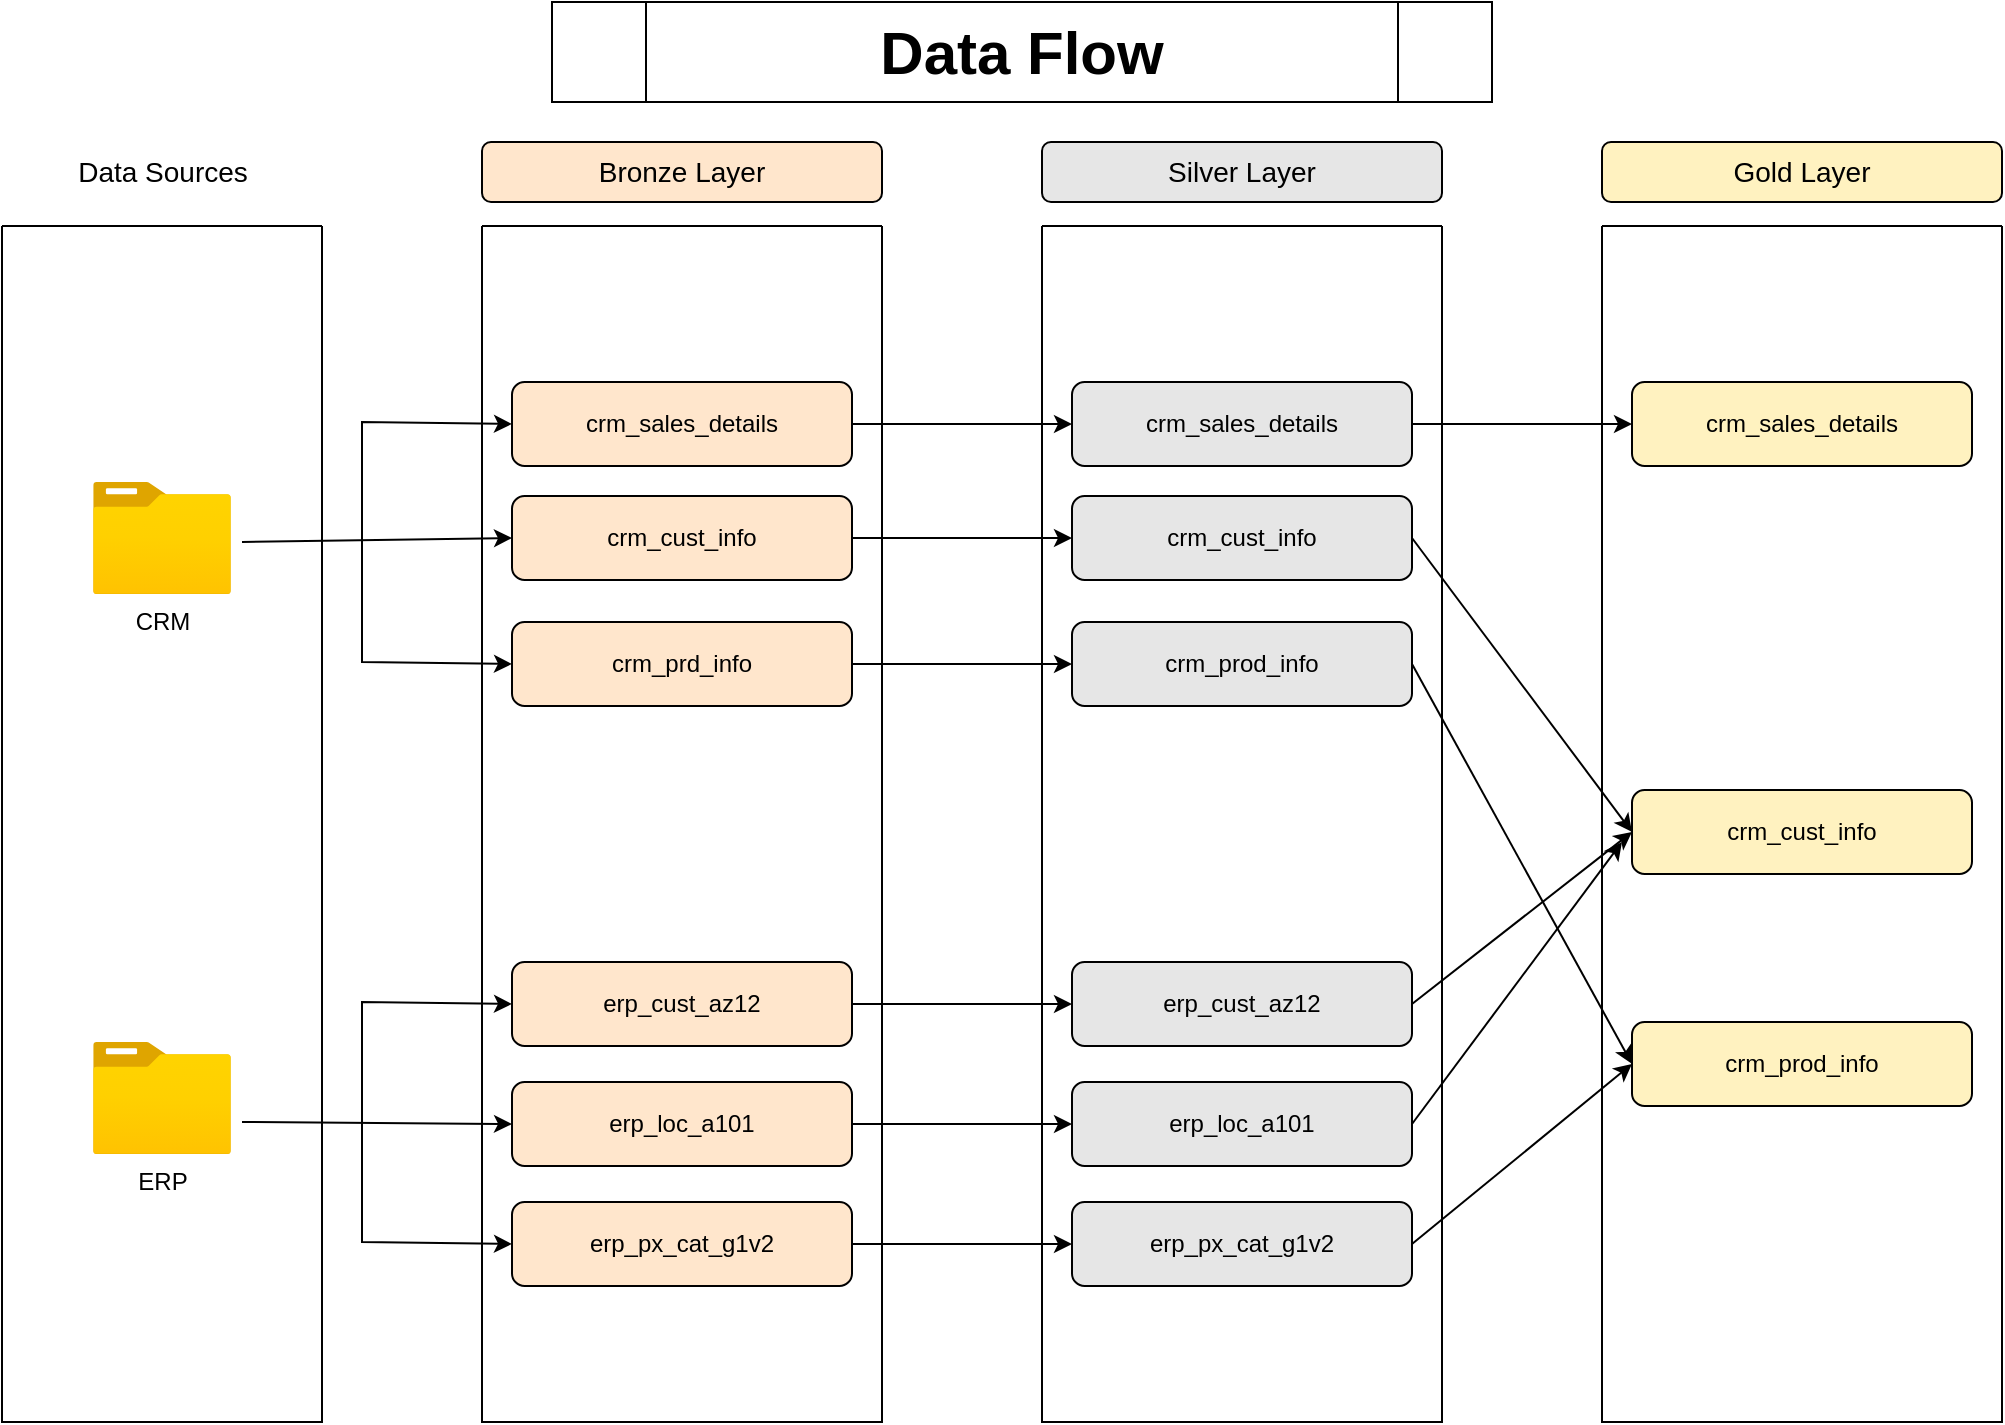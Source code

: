 <mxfile version="26.1.1">
  <diagram name="Page-1" id="sCh1pR8L4lkJz5qRek-o">
    <mxGraphModel dx="1250" dy="817" grid="1" gridSize="10" guides="1" tooltips="1" connect="1" arrows="1" fold="1" page="1" pageScale="1" pageWidth="1100" pageHeight="850" math="0" shadow="0">
      <root>
        <mxCell id="0" />
        <mxCell id="1" parent="0" />
        <mxCell id="HHSEadN-c8XD44LDuGr7-7" value="" style="swimlane;startSize=0;" vertex="1" parent="1">
          <mxGeometry x="40" y="122" width="160" height="598" as="geometry" />
        </mxCell>
        <mxCell id="HHSEadN-c8XD44LDuGr7-2" value="ERP" style="image;aspect=fixed;html=1;points=[];align=center;fontSize=12;image=img/lib/azure2/general/Folder_Blank.svg;" vertex="1" parent="HHSEadN-c8XD44LDuGr7-7">
          <mxGeometry x="45.5" y="408" width="69" height="56.0" as="geometry" />
        </mxCell>
        <mxCell id="HHSEadN-c8XD44LDuGr7-12" value="" style="endArrow=classic;html=1;rounded=0;entryX=0;entryY=0.5;entryDx=0;entryDy=0;" edge="1" parent="HHSEadN-c8XD44LDuGr7-7" target="HHSEadN-c8XD44LDuGr7-30">
          <mxGeometry width="50" height="50" relative="1" as="geometry">
            <mxPoint x="120" y="448" as="sourcePoint" />
            <mxPoint x="240" y="448" as="targetPoint" />
          </mxGeometry>
        </mxCell>
        <mxCell id="HHSEadN-c8XD44LDuGr7-14" value="" style="endArrow=classic;html=1;rounded=0;entryX=0;entryY=0.5;entryDx=0;entryDy=0;" edge="1" parent="HHSEadN-c8XD44LDuGr7-7" target="HHSEadN-c8XD44LDuGr7-29">
          <mxGeometry width="50" height="50" relative="1" as="geometry">
            <mxPoint x="180" y="448" as="sourcePoint" />
            <mxPoint x="240" y="388" as="targetPoint" />
            <Array as="points">
              <mxPoint x="180" y="388" />
            </Array>
          </mxGeometry>
        </mxCell>
        <mxCell id="HHSEadN-c8XD44LDuGr7-15" value="" style="endArrow=classic;html=1;rounded=0;entryX=0;entryY=0.5;entryDx=0;entryDy=0;" edge="1" parent="HHSEadN-c8XD44LDuGr7-7" target="HHSEadN-c8XD44LDuGr7-31">
          <mxGeometry width="50" height="50" relative="1" as="geometry">
            <mxPoint x="180" y="448" as="sourcePoint" />
            <mxPoint x="250" y="508" as="targetPoint" />
            <Array as="points">
              <mxPoint x="180" y="508" />
            </Array>
          </mxGeometry>
        </mxCell>
        <mxCell id="HHSEadN-c8XD44LDuGr7-1" value="CRM" style="image;aspect=fixed;html=1;points=[];align=center;fontSize=12;image=img/lib/azure2/general/Folder_Blank.svg;" vertex="1" parent="HHSEadN-c8XD44LDuGr7-7">
          <mxGeometry x="45.5" y="128" width="69" height="56.0" as="geometry" />
        </mxCell>
        <mxCell id="HHSEadN-c8XD44LDuGr7-11" value="" style="endArrow=classic;html=1;rounded=0;entryX=0;entryY=0.5;entryDx=0;entryDy=0;" edge="1" parent="HHSEadN-c8XD44LDuGr7-7" target="HHSEadN-c8XD44LDuGr7-27">
          <mxGeometry width="50" height="50" relative="1" as="geometry">
            <mxPoint x="120" y="158" as="sourcePoint" />
            <mxPoint x="200" y="158" as="targetPoint" />
          </mxGeometry>
        </mxCell>
        <mxCell id="HHSEadN-c8XD44LDuGr7-13" value="" style="endArrow=classic;html=1;rounded=0;entryX=0;entryY=0.5;entryDx=0;entryDy=0;" edge="1" parent="HHSEadN-c8XD44LDuGr7-7" target="HHSEadN-c8XD44LDuGr7-26">
          <mxGeometry width="50" height="50" relative="1" as="geometry">
            <mxPoint x="180" y="158" as="sourcePoint" />
            <mxPoint x="240" y="98" as="targetPoint" />
            <Array as="points">
              <mxPoint x="180" y="98" />
            </Array>
          </mxGeometry>
        </mxCell>
        <mxCell id="HHSEadN-c8XD44LDuGr7-17" value="" style="endArrow=classic;html=1;rounded=0;entryX=0;entryY=0.5;entryDx=0;entryDy=0;" edge="1" parent="HHSEadN-c8XD44LDuGr7-7" target="HHSEadN-c8XD44LDuGr7-28">
          <mxGeometry width="50" height="50" relative="1" as="geometry">
            <mxPoint x="180" y="158" as="sourcePoint" />
            <mxPoint x="240" y="218" as="targetPoint" />
            <Array as="points">
              <mxPoint x="180" y="218" />
            </Array>
          </mxGeometry>
        </mxCell>
        <mxCell id="HHSEadN-c8XD44LDuGr7-8" value="&lt;div&gt;&lt;font style=&quot;font-size: 14px;&quot;&gt;Data Sources&lt;/font&gt;&lt;/div&gt;" style="text;html=1;align=center;verticalAlign=middle;resizable=0;points=[];autosize=1;strokeColor=none;fillColor=none;" vertex="1" parent="1">
          <mxGeometry x="65" y="80" width="110" height="30" as="geometry" />
        </mxCell>
        <mxCell id="HHSEadN-c8XD44LDuGr7-18" value="&lt;font style=&quot;font-size: 14px;&quot;&gt;Bronze Layer&lt;/font&gt;" style="rounded=1;whiteSpace=wrap;html=1;fillColor=#FFE6CC;" vertex="1" parent="1">
          <mxGeometry x="280" y="80" width="200" height="30" as="geometry" />
        </mxCell>
        <mxCell id="HHSEadN-c8XD44LDuGr7-19" value="&lt;font style=&quot;font-size: 14px;&quot;&gt;Silver Layer&lt;/font&gt;" style="rounded=1;whiteSpace=wrap;html=1;fillColor=#E6E6E6;" vertex="1" parent="1">
          <mxGeometry x="560" y="80" width="200" height="30" as="geometry" />
        </mxCell>
        <mxCell id="HHSEadN-c8XD44LDuGr7-20" value="&lt;font style=&quot;font-size: 14px;&quot;&gt;Gold Layer&lt;/font&gt;" style="rounded=1;whiteSpace=wrap;html=1;fillColor=#FFF2C0;" vertex="1" parent="1">
          <mxGeometry x="840" y="80" width="200" height="30" as="geometry" />
        </mxCell>
        <mxCell id="HHSEadN-c8XD44LDuGr7-21" value="" style="swimlane;startSize=0;" vertex="1" parent="1">
          <mxGeometry x="560" y="122" width="200" height="598" as="geometry" />
        </mxCell>
        <mxCell id="HHSEadN-c8XD44LDuGr7-32" value="crm_sales_details" style="rounded=1;whiteSpace=wrap;html=1;fillColor=#E6E6E6;" vertex="1" parent="HHSEadN-c8XD44LDuGr7-21">
          <mxGeometry x="15" y="78" width="170" height="42" as="geometry" />
        </mxCell>
        <mxCell id="HHSEadN-c8XD44LDuGr7-33" value="crm_cust_info" style="rounded=1;whiteSpace=wrap;html=1;fillColor=#E6E6E6;" vertex="1" parent="HHSEadN-c8XD44LDuGr7-21">
          <mxGeometry x="15" y="135" width="170" height="42" as="geometry" />
        </mxCell>
        <mxCell id="HHSEadN-c8XD44LDuGr7-34" value="crm_prod_info" style="rounded=1;whiteSpace=wrap;html=1;fillColor=#E6E6E6;" vertex="1" parent="HHSEadN-c8XD44LDuGr7-21">
          <mxGeometry x="15" y="198" width="170" height="42" as="geometry" />
        </mxCell>
        <mxCell id="HHSEadN-c8XD44LDuGr7-35" value="erp_cust_az12" style="rounded=1;whiteSpace=wrap;html=1;fillColor=#E6E6E6;" vertex="1" parent="HHSEadN-c8XD44LDuGr7-21">
          <mxGeometry x="15" y="368" width="170" height="42" as="geometry" />
        </mxCell>
        <mxCell id="HHSEadN-c8XD44LDuGr7-36" value="erp_loc_a101" style="rounded=1;whiteSpace=wrap;html=1;fillColor=#E6E6E6;" vertex="1" parent="HHSEadN-c8XD44LDuGr7-21">
          <mxGeometry x="15" y="428" width="170" height="42" as="geometry" />
        </mxCell>
        <mxCell id="HHSEadN-c8XD44LDuGr7-37" value="erp_px_cat_g1v2" style="rounded=1;whiteSpace=wrap;html=1;fillColor=#E6E6E6;" vertex="1" parent="HHSEadN-c8XD44LDuGr7-21">
          <mxGeometry x="15" y="488" width="170" height="42" as="geometry" />
        </mxCell>
        <mxCell id="HHSEadN-c8XD44LDuGr7-24" value="" style="swimlane;startSize=0;" vertex="1" parent="1">
          <mxGeometry x="280" y="122" width="200" height="598" as="geometry" />
        </mxCell>
        <mxCell id="HHSEadN-c8XD44LDuGr7-26" value="crm_sales_details" style="rounded=1;whiteSpace=wrap;html=1;fillColor=#FFE6CC;" vertex="1" parent="HHSEadN-c8XD44LDuGr7-24">
          <mxGeometry x="15" y="78" width="170" height="42" as="geometry" />
        </mxCell>
        <mxCell id="HHSEadN-c8XD44LDuGr7-27" value="crm_cust_info" style="rounded=1;whiteSpace=wrap;html=1;fillColor=#FFE6CC;" vertex="1" parent="HHSEadN-c8XD44LDuGr7-24">
          <mxGeometry x="15" y="135" width="170" height="42" as="geometry" />
        </mxCell>
        <mxCell id="HHSEadN-c8XD44LDuGr7-28" value="crm_prd_info" style="rounded=1;whiteSpace=wrap;html=1;fillColor=#FFE6CC;" vertex="1" parent="HHSEadN-c8XD44LDuGr7-24">
          <mxGeometry x="15" y="198" width="170" height="42" as="geometry" />
        </mxCell>
        <mxCell id="HHSEadN-c8XD44LDuGr7-29" value="erp_cust_az12" style="rounded=1;whiteSpace=wrap;html=1;fillColor=#FFE6CC;" vertex="1" parent="HHSEadN-c8XD44LDuGr7-24">
          <mxGeometry x="15" y="368" width="170" height="42" as="geometry" />
        </mxCell>
        <mxCell id="HHSEadN-c8XD44LDuGr7-30" value="erp_loc_a101" style="rounded=1;whiteSpace=wrap;html=1;fillColor=#FFE6CC;" vertex="1" parent="HHSEadN-c8XD44LDuGr7-24">
          <mxGeometry x="15" y="428" width="170" height="42" as="geometry" />
        </mxCell>
        <mxCell id="HHSEadN-c8XD44LDuGr7-31" value="erp_px_cat_g1v2" style="rounded=1;whiteSpace=wrap;html=1;fillColor=#FFE6CC;" vertex="1" parent="HHSEadN-c8XD44LDuGr7-24">
          <mxGeometry x="15" y="488" width="170" height="42" as="geometry" />
        </mxCell>
        <mxCell id="HHSEadN-c8XD44LDuGr7-25" value="" style="swimlane;startSize=0;" vertex="1" parent="1">
          <mxGeometry x="840" y="122" width="200" height="598" as="geometry" />
        </mxCell>
        <mxCell id="HHSEadN-c8XD44LDuGr7-44" value="crm_sales_details" style="rounded=1;whiteSpace=wrap;html=1;fillColor=#FFF2C0;" vertex="1" parent="HHSEadN-c8XD44LDuGr7-25">
          <mxGeometry x="15" y="78" width="170" height="42" as="geometry" />
        </mxCell>
        <mxCell id="HHSEadN-c8XD44LDuGr7-45" value="crm_cust_info" style="rounded=1;whiteSpace=wrap;html=1;fillColor=#FFF2C0;" vertex="1" parent="HHSEadN-c8XD44LDuGr7-25">
          <mxGeometry x="15" y="282" width="170" height="42" as="geometry" />
        </mxCell>
        <mxCell id="HHSEadN-c8XD44LDuGr7-46" value="crm_prod_info" style="rounded=1;whiteSpace=wrap;html=1;fillColor=#FFF2C0;" vertex="1" parent="HHSEadN-c8XD44LDuGr7-25">
          <mxGeometry x="15" y="398" width="170" height="42" as="geometry" />
        </mxCell>
        <mxCell id="HHSEadN-c8XD44LDuGr7-38" value="" style="endArrow=classic;html=1;rounded=0;entryX=0;entryY=0.5;entryDx=0;entryDy=0;exitX=1;exitY=0.5;exitDx=0;exitDy=0;" edge="1" parent="1" source="HHSEadN-c8XD44LDuGr7-27" target="HHSEadN-c8XD44LDuGr7-33">
          <mxGeometry width="50" height="50" relative="1" as="geometry">
            <mxPoint x="480" y="279" as="sourcePoint" />
            <mxPoint x="615" y="277" as="targetPoint" />
          </mxGeometry>
        </mxCell>
        <mxCell id="HHSEadN-c8XD44LDuGr7-39" value="" style="endArrow=classic;html=1;rounded=0;exitX=1;exitY=0.5;exitDx=0;exitDy=0;entryX=0;entryY=0.5;entryDx=0;entryDy=0;" edge="1" parent="1" source="HHSEadN-c8XD44LDuGr7-26" target="HHSEadN-c8XD44LDuGr7-32">
          <mxGeometry width="50" height="50" relative="1" as="geometry">
            <mxPoint x="470" y="220" as="sourcePoint" />
            <mxPoint x="530" y="200" as="targetPoint" />
          </mxGeometry>
        </mxCell>
        <mxCell id="HHSEadN-c8XD44LDuGr7-40" value="" style="endArrow=classic;html=1;rounded=0;exitX=1;exitY=0.5;exitDx=0;exitDy=0;entryX=0;entryY=0.5;entryDx=0;entryDy=0;" edge="1" parent="1" source="HHSEadN-c8XD44LDuGr7-28" target="HHSEadN-c8XD44LDuGr7-34">
          <mxGeometry width="50" height="50" relative="1" as="geometry">
            <mxPoint x="460" y="380" as="sourcePoint" />
            <mxPoint x="570" y="380" as="targetPoint" />
          </mxGeometry>
        </mxCell>
        <mxCell id="HHSEadN-c8XD44LDuGr7-41" value="" style="endArrow=classic;html=1;rounded=0;exitX=1;exitY=0.5;exitDx=0;exitDy=0;entryX=0;entryY=0.5;entryDx=0;entryDy=0;" edge="1" parent="1" source="HHSEadN-c8XD44LDuGr7-29" target="HHSEadN-c8XD44LDuGr7-35">
          <mxGeometry width="50" height="50" relative="1" as="geometry">
            <mxPoint x="470" y="460" as="sourcePoint" />
            <mxPoint x="580" y="460" as="targetPoint" />
          </mxGeometry>
        </mxCell>
        <mxCell id="HHSEadN-c8XD44LDuGr7-42" value="" style="endArrow=classic;html=1;rounded=0;exitX=1;exitY=0.5;exitDx=0;exitDy=0;entryX=0;entryY=0.5;entryDx=0;entryDy=0;" edge="1" parent="1" source="HHSEadN-c8XD44LDuGr7-30" target="HHSEadN-c8XD44LDuGr7-36">
          <mxGeometry width="50" height="50" relative="1" as="geometry">
            <mxPoint x="475" y="570" as="sourcePoint" />
            <mxPoint x="585" y="570" as="targetPoint" />
          </mxGeometry>
        </mxCell>
        <mxCell id="HHSEadN-c8XD44LDuGr7-43" value="" style="endArrow=classic;html=1;rounded=0;exitX=1;exitY=0.5;exitDx=0;exitDy=0;entryX=0;entryY=0.5;entryDx=0;entryDy=0;" edge="1" parent="1" source="HHSEadN-c8XD44LDuGr7-31" target="HHSEadN-c8XD44LDuGr7-37">
          <mxGeometry width="50" height="50" relative="1" as="geometry">
            <mxPoint x="475" y="600" as="sourcePoint" />
            <mxPoint x="585" y="600" as="targetPoint" />
          </mxGeometry>
        </mxCell>
        <mxCell id="HHSEadN-c8XD44LDuGr7-47" value="" style="endArrow=classic;html=1;rounded=0;exitX=1;exitY=0.5;exitDx=0;exitDy=0;entryX=0;entryY=0.5;entryDx=0;entryDy=0;" edge="1" parent="1" source="HHSEadN-c8XD44LDuGr7-32" target="HHSEadN-c8XD44LDuGr7-44">
          <mxGeometry width="50" height="50" relative="1" as="geometry">
            <mxPoint x="770" y="220" as="sourcePoint" />
            <mxPoint x="800" y="200" as="targetPoint" />
          </mxGeometry>
        </mxCell>
        <mxCell id="HHSEadN-c8XD44LDuGr7-48" value="" style="endArrow=classic;html=1;rounded=0;entryX=0;entryY=0.5;entryDx=0;entryDy=0;exitX=1;exitY=0.5;exitDx=0;exitDy=0;" edge="1" parent="1" source="HHSEadN-c8XD44LDuGr7-33" target="HHSEadN-c8XD44LDuGr7-45">
          <mxGeometry width="50" height="50" relative="1" as="geometry">
            <mxPoint x="790" y="290" as="sourcePoint" />
            <mxPoint x="900" y="290" as="targetPoint" />
          </mxGeometry>
        </mxCell>
        <mxCell id="HHSEadN-c8XD44LDuGr7-49" value="" style="endArrow=classic;html=1;rounded=0;entryX=0;entryY=0.5;entryDx=0;entryDy=0;exitX=1;exitY=0.5;exitDx=0;exitDy=0;" edge="1" parent="1" source="HHSEadN-c8XD44LDuGr7-34" target="HHSEadN-c8XD44LDuGr7-46">
          <mxGeometry width="50" height="50" relative="1" as="geometry">
            <mxPoint x="790" y="340" as="sourcePoint" />
            <mxPoint x="900" y="340" as="targetPoint" />
          </mxGeometry>
        </mxCell>
        <mxCell id="HHSEadN-c8XD44LDuGr7-50" value="" style="endArrow=classic;html=1;rounded=0;entryX=0;entryY=0.5;entryDx=0;entryDy=0;exitX=1;exitY=0.5;exitDx=0;exitDy=0;" edge="1" parent="1" source="HHSEadN-c8XD44LDuGr7-35" target="HHSEadN-c8XD44LDuGr7-45">
          <mxGeometry width="50" height="50" relative="1" as="geometry">
            <mxPoint x="870" y="470" as="sourcePoint" />
            <mxPoint x="980" y="470" as="targetPoint" />
          </mxGeometry>
        </mxCell>
        <mxCell id="HHSEadN-c8XD44LDuGr7-51" value="" style="endArrow=classic;html=1;rounded=0;exitX=1;exitY=0.5;exitDx=0;exitDy=0;" edge="1" parent="1" source="HHSEadN-c8XD44LDuGr7-36">
          <mxGeometry width="50" height="50" relative="1" as="geometry">
            <mxPoint x="790" y="590" as="sourcePoint" />
            <mxPoint x="850" y="430" as="targetPoint" />
          </mxGeometry>
        </mxCell>
        <mxCell id="HHSEadN-c8XD44LDuGr7-52" value="" style="endArrow=classic;html=1;rounded=0;entryX=0;entryY=0.5;entryDx=0;entryDy=0;exitX=1;exitY=0.5;exitDx=0;exitDy=0;" edge="1" parent="1" source="HHSEadN-c8XD44LDuGr7-37" target="HHSEadN-c8XD44LDuGr7-46">
          <mxGeometry width="50" height="50" relative="1" as="geometry">
            <mxPoint x="790" y="640" as="sourcePoint" />
            <mxPoint x="900" y="640" as="targetPoint" />
          </mxGeometry>
        </mxCell>
        <mxCell id="HHSEadN-c8XD44LDuGr7-53" value="&lt;b&gt;&lt;font style=&quot;font-size: 30px;&quot;&gt;Data Flow&lt;/font&gt;&lt;/b&gt;" style="shape=process;whiteSpace=wrap;html=1;backgroundOutline=1;" vertex="1" parent="1">
          <mxGeometry x="315" y="10" width="470" height="50" as="geometry" />
        </mxCell>
      </root>
    </mxGraphModel>
  </diagram>
</mxfile>
